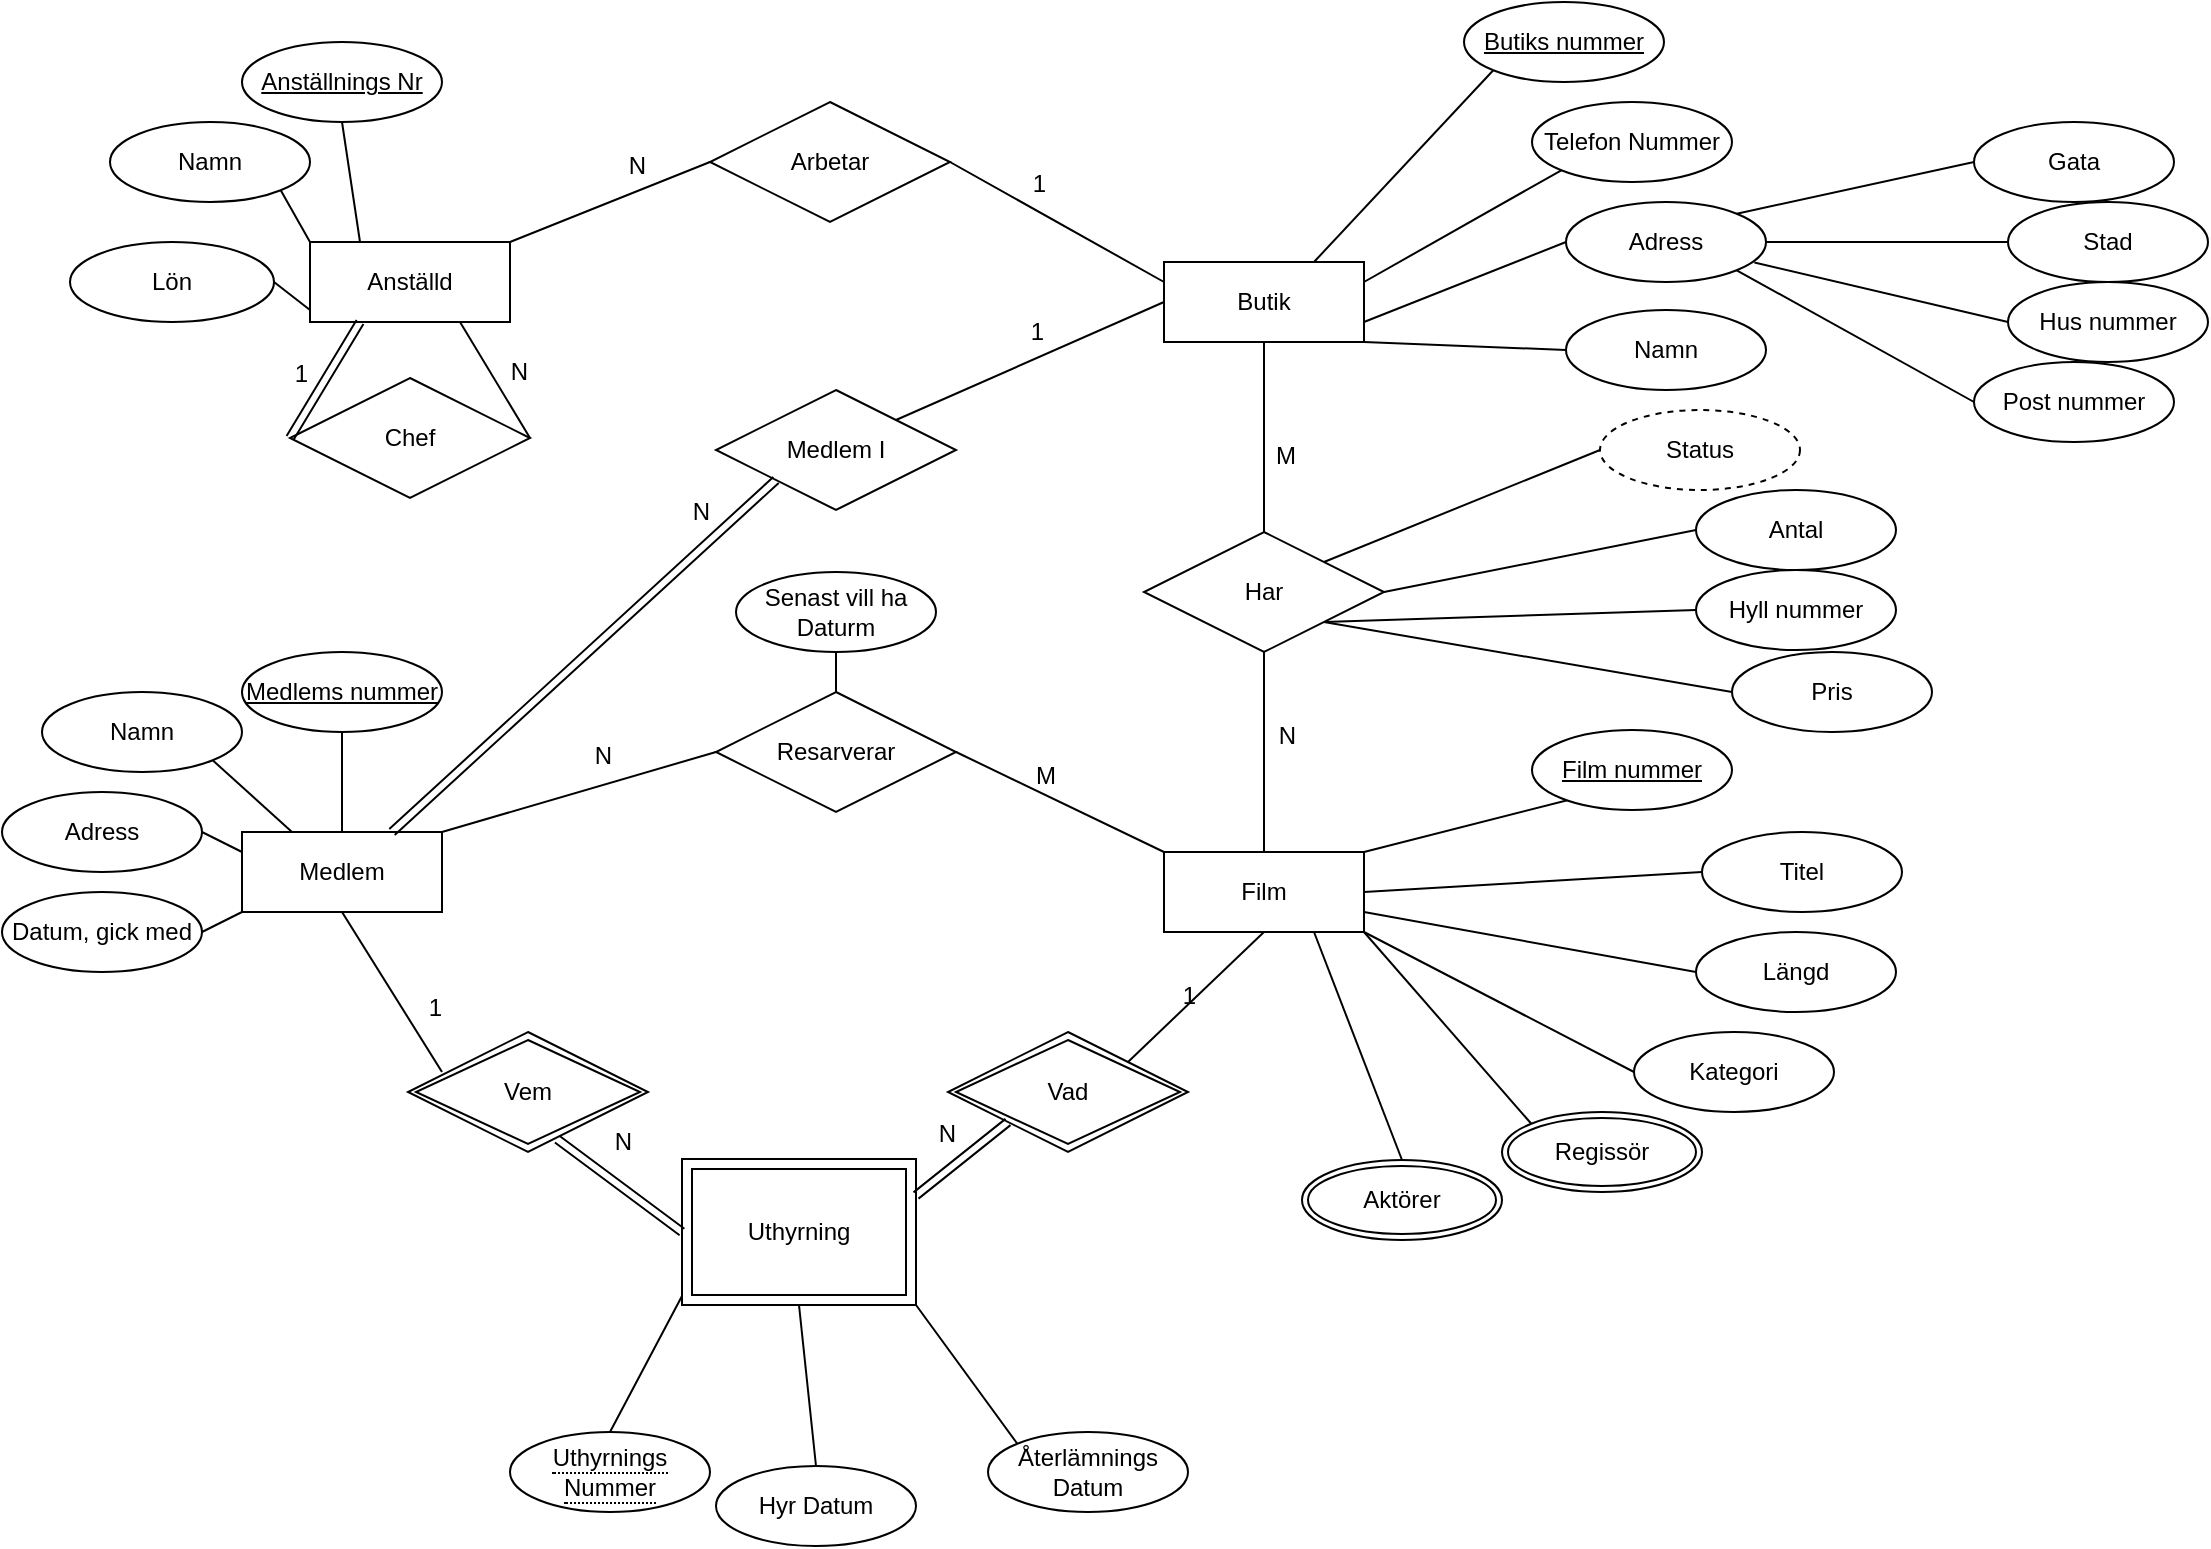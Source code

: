 <mxfile version="20.2.8" type="device"><diagram id="vg8-pCQorFsbrzL5642W" name="Page-1"><mxGraphModel dx="1883" dy="1154" grid="1" gridSize="17" guides="1" tooltips="1" connect="1" arrows="1" fold="1" page="0" pageScale="1" pageWidth="827" pageHeight="1169" background="none" math="0" shadow="0"><root><mxCell id="0"/><mxCell id="1" parent="0"/><mxCell id="2" value="Butik" style="whiteSpace=wrap;html=1;align=center;" parent="1" vertex="1"><mxGeometry x="394" y="95" width="100" height="40" as="geometry"/></mxCell><mxCell id="4" value="Anställd" style="whiteSpace=wrap;html=1;align=center;" parent="1" vertex="1"><mxGeometry x="-33" y="85" width="100" height="40" as="geometry"/></mxCell><mxCell id="5" value="Telefon Nummer" style="ellipse;whiteSpace=wrap;html=1;align=center;" parent="1" vertex="1"><mxGeometry x="578" y="15" width="100" height="40" as="geometry"/></mxCell><mxCell id="7" value="Butiks nummer" style="ellipse;whiteSpace=wrap;html=1;align=center;fontStyle=4;" parent="1" vertex="1"><mxGeometry x="544" y="-35" width="100" height="40" as="geometry"/></mxCell><mxCell id="15" value="" style="endArrow=none;html=1;rounded=0;exitX=1;exitY=0.25;exitDx=0;exitDy=0;entryX=0;entryY=1;entryDx=0;entryDy=0;" parent="1" source="2" target="5" edge="1"><mxGeometry relative="1" as="geometry"><mxPoint x="520" y="75" as="sourcePoint"/><mxPoint x="650" y="95" as="targetPoint"/></mxGeometry></mxCell><mxCell id="16" value="" style="endArrow=none;html=1;rounded=0;exitX=0.75;exitY=0;exitDx=0;exitDy=0;entryX=0;entryY=1;entryDx=0;entryDy=0;" parent="1" source="2" target="7" edge="1"><mxGeometry relative="1" as="geometry"><mxPoint x="470" y="65" as="sourcePoint"/><mxPoint x="740" y="125" as="targetPoint"/></mxGeometry></mxCell><mxCell id="19" value="Adress&lt;br&gt;" style="ellipse;whiteSpace=wrap;html=1;align=center;" parent="1" vertex="1"><mxGeometry x="595" y="65" width="100" height="40" as="geometry"/></mxCell><mxCell id="20" value="" style="endArrow=none;html=1;rounded=0;exitX=1;exitY=0.75;exitDx=0;exitDy=0;entryX=0;entryY=0.5;entryDx=0;entryDy=0;" parent="1" source="2" target="19" edge="1"><mxGeometry relative="1" as="geometry"><mxPoint x="520" y="95" as="sourcePoint"/><mxPoint x="630" y="85" as="targetPoint"/></mxGeometry></mxCell><mxCell id="23" value="Namn" style="ellipse;whiteSpace=wrap;html=1;align=center;" parent="1" vertex="1"><mxGeometry x="595" y="119" width="100" height="40" as="geometry"/></mxCell><mxCell id="24" value="Namn" style="ellipse;whiteSpace=wrap;html=1;align=center;" parent="1" vertex="1"><mxGeometry x="-133" y="25" width="100" height="40" as="geometry"/></mxCell><mxCell id="26" value="Lön" style="ellipse;whiteSpace=wrap;html=1;align=center;" parent="1" vertex="1"><mxGeometry x="-153" y="85" width="102" height="40" as="geometry"/></mxCell><mxCell id="27" value="&lt;u&gt;Anställnings Nr&lt;/u&gt;" style="ellipse;whiteSpace=wrap;html=1;align=center;" parent="1" vertex="1"><mxGeometry x="-67" y="-15" width="100" height="40" as="geometry"/></mxCell><mxCell id="28" value="Medlem&lt;br&gt;" style="whiteSpace=wrap;html=1;align=center;" parent="1" vertex="1"><mxGeometry x="-67" y="380" width="100" height="40" as="geometry"/></mxCell><mxCell id="29" value="Namn" style="ellipse;whiteSpace=wrap;html=1;align=center;" parent="1" vertex="1"><mxGeometry x="-167" y="310" width="100" height="40" as="geometry"/></mxCell><mxCell id="30" value="Adress" style="ellipse;whiteSpace=wrap;html=1;align=center;" parent="1" vertex="1"><mxGeometry x="-187" y="360" width="100" height="40" as="geometry"/></mxCell><mxCell id="31" value="Datum, gick med" style="ellipse;whiteSpace=wrap;html=1;align=center;" parent="1" vertex="1"><mxGeometry x="-187" y="410" width="100" height="40" as="geometry"/></mxCell><mxCell id="33" value="Film" style="whiteSpace=wrap;html=1;align=center;" parent="1" vertex="1"><mxGeometry x="394" y="390" width="100" height="40" as="geometry"/></mxCell><mxCell id="34" value="Titel" style="ellipse;whiteSpace=wrap;html=1;align=center;" parent="1" vertex="1"><mxGeometry x="663" y="380" width="100" height="40" as="geometry"/></mxCell><mxCell id="35" value="Längd" style="ellipse;whiteSpace=wrap;html=1;align=center;" parent="1" vertex="1"><mxGeometry x="660" y="430" width="100" height="40" as="geometry"/></mxCell><mxCell id="37" value="Kategori" style="ellipse;whiteSpace=wrap;html=1;align=center;" parent="1" vertex="1"><mxGeometry x="629" y="480" width="100" height="40" as="geometry"/></mxCell><mxCell id="44" value="" style="endArrow=none;html=1;rounded=0;exitX=1;exitY=1;exitDx=0;exitDy=0;entryX=0;entryY=0.5;entryDx=0;entryDy=0;" parent="1" source="2" target="23" edge="1"><mxGeometry relative="1" as="geometry"><mxPoint x="374" y="374" as="sourcePoint"/><mxPoint x="534" y="374" as="targetPoint"/></mxGeometry></mxCell><mxCell id="45" value="Har" style="shape=rhombus;perimeter=rhombusPerimeter;whiteSpace=wrap;html=1;align=center;" parent="1" vertex="1"><mxGeometry x="384" y="230" width="120" height="60" as="geometry"/></mxCell><mxCell id="46" value="Status" style="ellipse;whiteSpace=wrap;html=1;align=center;dashed=1;" parent="1" vertex="1"><mxGeometry x="612" y="169" width="100" height="40" as="geometry"/></mxCell><mxCell id="47" value="Antal" style="ellipse;whiteSpace=wrap;html=1;align=center;" parent="1" vertex="1"><mxGeometry x="660" y="209" width="100" height="40" as="geometry"/></mxCell><mxCell id="48" value="" style="endArrow=none;html=1;rounded=0;exitX=1;exitY=0.5;exitDx=0;exitDy=0;entryX=0;entryY=0.5;entryDx=0;entryDy=0;" parent="1" source="45" target="47" edge="1"><mxGeometry relative="1" as="geometry"><mxPoint x="374" y="374" as="sourcePoint"/><mxPoint x="534" y="374" as="targetPoint"/></mxGeometry></mxCell><mxCell id="49" value="" style="endArrow=none;html=1;rounded=0;exitX=1;exitY=0;exitDx=0;exitDy=0;entryX=0;entryY=0.5;entryDx=0;entryDy=0;" parent="1" source="45" target="46" edge="1"><mxGeometry relative="1" as="geometry"><mxPoint x="374" y="374" as="sourcePoint"/><mxPoint x="534" y="374" as="targetPoint"/></mxGeometry></mxCell><mxCell id="50" value="Resarverar" style="shape=rhombus;perimeter=rhombusPerimeter;whiteSpace=wrap;html=1;align=center;" parent="1" vertex="1"><mxGeometry x="170" y="310" width="120" height="60" as="geometry"/></mxCell><mxCell id="51" value="Senast vill ha Daturm" style="ellipse;whiteSpace=wrap;html=1;align=center;" parent="1" vertex="1"><mxGeometry x="180" y="250" width="100" height="40" as="geometry"/></mxCell><mxCell id="52" value="" style="endArrow=none;html=1;rounded=0;exitX=0.5;exitY=0;exitDx=0;exitDy=0;entryX=0.5;entryY=1;entryDx=0;entryDy=0;" parent="1" source="50" target="51" edge="1"><mxGeometry relative="1" as="geometry"><mxPoint x="374" y="374" as="sourcePoint"/><mxPoint x="534" y="374" as="targetPoint"/></mxGeometry></mxCell><mxCell id="56" value="" style="endArrow=none;html=1;rounded=0;entryX=0;entryY=0.5;entryDx=0;entryDy=0;exitX=1;exitY=0;exitDx=0;exitDy=0;" parent="1" source="28" target="50" edge="1"><mxGeometry relative="1" as="geometry"><mxPoint x="34" y="374" as="sourcePoint"/><mxPoint x="170" y="408" as="targetPoint"/></mxGeometry></mxCell><mxCell id="57" value="N" style="resizable=0;html=1;align=right;verticalAlign=bottom;" parent="56" connectable="0" vertex="1"><mxGeometry x="1" relative="1" as="geometry"><mxPoint x="-51" y="10" as="offset"/></mxGeometry></mxCell><mxCell id="58" value="" style="endArrow=none;html=1;rounded=0;exitX=1;exitY=0.5;exitDx=0;exitDy=0;entryX=0;entryY=0;entryDx=0;entryDy=0;" parent="1" source="50" target="33" edge="1"><mxGeometry relative="1" as="geometry"><mxPoint x="374" y="374" as="sourcePoint"/><mxPoint x="340" y="410" as="targetPoint"/></mxGeometry></mxCell><mxCell id="59" value="M" style="resizable=0;html=1;align=right;verticalAlign=bottom;" parent="58" connectable="0" vertex="1"><mxGeometry x="1" relative="1" as="geometry"><mxPoint x="-54" y="-30" as="offset"/></mxGeometry></mxCell><mxCell id="63" value="Uthyrning" style="shape=ext;margin=3;double=1;whiteSpace=wrap;html=1;align=center;" parent="1" vertex="1"><mxGeometry x="153" y="543.5" width="117" height="73" as="geometry"/></mxCell><mxCell id="64" value="" style="endArrow=none;html=1;rounded=0;exitX=0.5;exitY=0;exitDx=0;exitDy=0;" parent="1" source="82" edge="1"><mxGeometry relative="1" as="geometry"><mxPoint x="-83" y="697" as="sourcePoint"/><mxPoint x="153" y="612" as="targetPoint"/></mxGeometry></mxCell><mxCell id="65" value="" style="endArrow=none;html=1;rounded=0;entryX=0;entryY=0.5;entryDx=0;entryDy=0;exitX=1;exitY=1;exitDx=0;exitDy=0;" parent="1" source="45" target="83" edge="1"><mxGeometry relative="1" as="geometry"><mxPoint x="-83" y="646" as="sourcePoint"/><mxPoint x="77" y="646" as="targetPoint"/></mxGeometry></mxCell><mxCell id="73" value="" style="endArrow=none;html=1;rounded=0;entryX=0;entryY=0.5;entryDx=0;entryDy=0;exitX=0.5;exitY=1;exitDx=0;exitDy=0;" parent="1" source="28" edge="1"><mxGeometry relative="1" as="geometry"><mxPoint x="-34" y="459" as="sourcePoint"/><mxPoint x="33" y="500" as="targetPoint"/></mxGeometry></mxCell><mxCell id="74" value="1" style="resizable=0;html=1;align=right;verticalAlign=bottom;" parent="73" connectable="0" vertex="1"><mxGeometry x="1" relative="1" as="geometry"><mxPoint y="-24" as="offset"/></mxGeometry></mxCell><mxCell id="75" value="" style="endArrow=none;html=1;rounded=0;entryX=0.5;entryY=1;entryDx=0;entryDy=0;exitX=1;exitY=0;exitDx=0;exitDy=0;" parent="1" source="27kniB9YKNRhUeFcCWBw-136" target="33" edge="1"><mxGeometry relative="1" as="geometry"><mxPoint x="336" y="440" as="sourcePoint"/><mxPoint x="466" y="459" as="targetPoint"/></mxGeometry></mxCell><mxCell id="76" value="1" style="resizable=0;html=1;align=right;verticalAlign=bottom;" parent="75" connectable="0" vertex="1"><mxGeometry x="1" relative="1" as="geometry"><mxPoint x="-33" y="40" as="offset"/></mxGeometry></mxCell><mxCell id="77" value="" style="endArrow=none;html=1;rounded=0;exitX=0.5;exitY=1;exitDx=0;exitDy=0;entryX=0.5;entryY=0;entryDx=0;entryDy=0;" parent="1" source="45" target="33" edge="1"><mxGeometry relative="1" as="geometry"><mxPoint x="391" y="340" as="sourcePoint"/><mxPoint x="551" y="340" as="targetPoint"/></mxGeometry></mxCell><mxCell id="78" value="N" style="resizable=0;html=1;align=right;verticalAlign=bottom;" parent="77" connectable="0" vertex="1"><mxGeometry x="1" relative="1" as="geometry"><mxPoint x="16" y="-50" as="offset"/></mxGeometry></mxCell><mxCell id="79" value="" style="endArrow=none;html=1;rounded=0;exitX=0.5;exitY=1;exitDx=0;exitDy=0;entryX=0.5;entryY=0;entryDx=0;entryDy=0;" parent="1" source="2" target="45" edge="1"><mxGeometry relative="1" as="geometry"><mxPoint x="357" y="187" as="sourcePoint"/><mxPoint x="444" y="221" as="targetPoint"/></mxGeometry></mxCell><mxCell id="80" value="M" style="resizable=0;html=1;align=right;verticalAlign=bottom;" parent="79" connectable="0" vertex="1"><mxGeometry x="1" relative="1" as="geometry"><mxPoint x="16" y="-30" as="offset"/></mxGeometry></mxCell><mxCell id="82" value="&lt;span style=&quot;border-bottom: 1px dotted&quot;&gt;Uthyrnings Nummer&lt;/span&gt;" style="ellipse;whiteSpace=wrap;html=1;align=center;" parent="1" vertex="1"><mxGeometry x="67" y="680" width="100" height="40" as="geometry"/></mxCell><mxCell id="83" value="Pris" style="ellipse;whiteSpace=wrap;html=1;align=center;" parent="1" vertex="1"><mxGeometry x="678" y="290" width="100" height="40" as="geometry"/></mxCell><mxCell id="84" value="Hyr Datum" style="ellipse;whiteSpace=wrap;html=1;align=center;" parent="1" vertex="1"><mxGeometry x="170" y="697" width="100" height="40" as="geometry"/></mxCell><mxCell id="85" value="Återlämnings Datum" style="ellipse;whiteSpace=wrap;html=1;align=center;" parent="1" vertex="1"><mxGeometry x="306" y="680" width="100" height="40" as="geometry"/></mxCell><mxCell id="86" value="" style="endArrow=none;html=1;rounded=0;entryX=0.5;entryY=1;entryDx=0;entryDy=0;exitX=0.5;exitY=0;exitDx=0;exitDy=0;" parent="1" source="84" target="63" edge="1"><mxGeometry relative="1" as="geometry"><mxPoint x="167" y="700" as="sourcePoint"/><mxPoint x="327" y="700" as="targetPoint"/></mxGeometry></mxCell><mxCell id="87" value="" style="endArrow=none;html=1;rounded=0;exitX=1;exitY=1;exitDx=0;exitDy=0;entryX=0;entryY=0;entryDx=0;entryDy=0;" parent="1" source="63" target="85" edge="1"><mxGeometry relative="1" as="geometry"><mxPoint x="221" y="663" as="sourcePoint"/><mxPoint x="381" y="663" as="targetPoint"/></mxGeometry></mxCell><mxCell id="88" value="" style="endArrow=none;html=1;rounded=0;exitX=1;exitY=0.5;exitDx=0;exitDy=0;entryX=0;entryY=1;entryDx=0;entryDy=0;" parent="1" source="31" target="28" edge="1"><mxGeometry relative="1" as="geometry"><mxPoint x="-255" y="493" as="sourcePoint"/><mxPoint x="-68" y="408" as="targetPoint"/></mxGeometry></mxCell><mxCell id="89" value="" style="endArrow=none;html=1;rounded=0;exitX=1;exitY=0.5;exitDx=0;exitDy=0;entryX=0;entryY=0.25;entryDx=0;entryDy=0;" parent="1" source="30" target="28" edge="1"><mxGeometry relative="1" as="geometry"><mxPoint x="-255" y="561" as="sourcePoint"/><mxPoint x="-95" y="561" as="targetPoint"/></mxGeometry></mxCell><mxCell id="90" value="" style="endArrow=none;html=1;rounded=0;exitX=0.5;exitY=1;exitDx=0;exitDy=0;" parent="1" source="27kniB9YKNRhUeFcCWBw-144" target="28" edge="1"><mxGeometry relative="1" as="geometry"><mxPoint x="-17.0" y="340" as="sourcePoint"/><mxPoint x="-17" y="374" as="targetPoint"/></mxGeometry></mxCell><mxCell id="91" value="" style="endArrow=none;html=1;rounded=0;exitX=1;exitY=1;exitDx=0;exitDy=0;entryX=0.25;entryY=0;entryDx=0;entryDy=0;" parent="1" source="29" target="28" edge="1"><mxGeometry relative="1" as="geometry"><mxPoint x="-204" y="646" as="sourcePoint"/><mxPoint x="-44" y="646" as="targetPoint"/></mxGeometry></mxCell><mxCell id="92" value="" style="endArrow=none;html=1;rounded=0;exitX=1;exitY=0;exitDx=0;exitDy=0;entryX=0;entryY=0.5;entryDx=0;entryDy=0;" parent="1" source="33" edge="1"><mxGeometry relative="1" as="geometry"><mxPoint x="510" y="391" as="sourcePoint"/><mxPoint x="612" y="360" as="targetPoint"/></mxGeometry></mxCell><mxCell id="93" value="" style="endArrow=none;html=1;rounded=0;exitX=1;exitY=0.5;exitDx=0;exitDy=0;entryX=0;entryY=0.5;entryDx=0;entryDy=0;" parent="1" source="33" target="34" edge="1"><mxGeometry relative="1" as="geometry"><mxPoint x="833" y="357" as="sourcePoint"/><mxPoint x="993" y="357" as="targetPoint"/></mxGeometry></mxCell><mxCell id="94" value="" style="endArrow=none;html=1;rounded=0;exitX=1;exitY=0.75;exitDx=0;exitDy=0;entryX=0;entryY=0.5;entryDx=0;entryDy=0;" parent="1" source="33" target="35" edge="1"><mxGeometry relative="1" as="geometry"><mxPoint x="850" y="459" as="sourcePoint"/><mxPoint x="1010" y="459" as="targetPoint"/></mxGeometry></mxCell><mxCell id="95" value="" style="endArrow=none;html=1;rounded=0;exitX=1;exitY=1;exitDx=0;exitDy=0;entryX=0;entryY=0.5;entryDx=0;entryDy=0;" parent="1" source="33" target="37" edge="1"><mxGeometry relative="1" as="geometry"><mxPoint x="833" y="544" as="sourcePoint"/><mxPoint x="993" y="544" as="targetPoint"/></mxGeometry></mxCell><mxCell id="96" value="Regissör" style="ellipse;shape=doubleEllipse;margin=3;whiteSpace=wrap;html=1;align=center;" parent="1" vertex="1"><mxGeometry x="563" y="520" width="100" height="40" as="geometry"/></mxCell><mxCell id="97" value="Aktörer" style="ellipse;shape=doubleEllipse;margin=3;whiteSpace=wrap;html=1;align=center;" parent="1" vertex="1"><mxGeometry x="463" y="544" width="100" height="40" as="geometry"/></mxCell><mxCell id="98" value="" style="endArrow=none;html=1;rounded=0;exitX=1;exitY=1;exitDx=0;exitDy=0;entryX=0;entryY=0;entryDx=0;entryDy=0;" parent="1" source="33" target="96" edge="1"><mxGeometry relative="1" as="geometry"><mxPoint x="493" y="476" as="sourcePoint"/><mxPoint x="653" y="476" as="targetPoint"/></mxGeometry></mxCell><mxCell id="99" value="" style="endArrow=none;html=1;rounded=0;exitX=0.5;exitY=0;exitDx=0;exitDy=0;entryX=0.75;entryY=1;entryDx=0;entryDy=0;" parent="1" source="97" target="33" edge="1"><mxGeometry relative="1" as="geometry"><mxPoint x="408" y="493" as="sourcePoint"/><mxPoint x="568" y="493" as="targetPoint"/></mxGeometry></mxCell><mxCell id="100" value="Arbetar" style="shape=rhombus;perimeter=rhombusPerimeter;whiteSpace=wrap;html=1;align=center;" parent="1" vertex="1"><mxGeometry x="167" y="15" width="120" height="60" as="geometry"/></mxCell><mxCell id="101" value="Medlem I" style="shape=rhombus;perimeter=rhombusPerimeter;whiteSpace=wrap;html=1;align=center;" parent="1" vertex="1"><mxGeometry x="170" y="159" width="120" height="60" as="geometry"/></mxCell><mxCell id="104" value="" style="endArrow=none;html=1;rounded=0;exitX=1;exitY=0;exitDx=0;exitDy=0;entryX=0;entryY=0.5;entryDx=0;entryDy=0;" parent="1" source="101" target="2" edge="1"><mxGeometry relative="1" as="geometry"><mxPoint x="255" y="136" as="sourcePoint"/><mxPoint x="415" y="136" as="targetPoint"/></mxGeometry></mxCell><mxCell id="105" value="1" style="resizable=0;html=1;align=right;verticalAlign=bottom;" parent="104" connectable="0" vertex="1"><mxGeometry x="1" relative="1" as="geometry"><mxPoint x="-60" y="24" as="offset"/></mxGeometry></mxCell><mxCell id="106" value="" style="endArrow=none;html=1;rounded=0;entryX=1;entryY=1;entryDx=0;entryDy=0;exitX=0;exitY=0;exitDx=0;exitDy=0;" parent="1" source="4" target="24" edge="1"><mxGeometry relative="1" as="geometry"><mxPoint x="-51" y="119" as="sourcePoint"/><mxPoint x="109" y="119" as="targetPoint"/></mxGeometry></mxCell><mxCell id="107" value="" style="endArrow=none;html=1;rounded=0;entryX=0;entryY=0.5;entryDx=0;entryDy=0;exitX=1;exitY=0.5;exitDx=0;exitDy=0;" parent="1" source="26" target="4" edge="1"><mxGeometry relative="1" as="geometry"><mxPoint x="-306" y="255" as="sourcePoint"/><mxPoint x="-146" y="255" as="targetPoint"/><Array as="points"><mxPoint x="-33" y="119"/></Array></mxGeometry></mxCell><mxCell id="108" value="" style="endArrow=none;html=1;rounded=0;exitX=0.5;exitY=1;exitDx=0;exitDy=0;entryX=0.25;entryY=0;entryDx=0;entryDy=0;" parent="1" source="27" target="4" edge="1"><mxGeometry relative="1" as="geometry"><mxPoint x="-34" y="51" as="sourcePoint"/><mxPoint x="126" y="51" as="targetPoint"/></mxGeometry></mxCell><mxCell id="110" value="" style="endArrow=none;html=1;rounded=0;exitX=1;exitY=0;exitDx=0;exitDy=0;entryX=0;entryY=0.5;entryDx=0;entryDy=0;" parent="1" source="4" target="100" edge="1"><mxGeometry relative="1" as="geometry"><mxPoint x="68" y="102" as="sourcePoint"/><mxPoint x="228" y="102" as="targetPoint"/></mxGeometry></mxCell><mxCell id="111" value="N" style="resizable=0;html=1;align=right;verticalAlign=bottom;" parent="110" connectable="0" vertex="1"><mxGeometry x="1" relative="1" as="geometry"><mxPoint x="-31" y="10" as="offset"/></mxGeometry></mxCell><mxCell id="112" value="" style="endArrow=none;html=1;rounded=0;exitX=1;exitY=0.5;exitDx=0;exitDy=0;entryX=0;entryY=0.25;entryDx=0;entryDy=0;" parent="1" source="100" target="2" edge="1"><mxGeometry relative="1" as="geometry"><mxPoint x="323" y="68" as="sourcePoint"/><mxPoint x="483" y="68" as="targetPoint"/></mxGeometry></mxCell><mxCell id="113" value="1" style="resizable=0;html=1;align=right;verticalAlign=bottom;" parent="112" connectable="0" vertex="1"><mxGeometry x="1" relative="1" as="geometry"><mxPoint x="-58" y="-40" as="offset"/></mxGeometry></mxCell><mxCell id="114" value="Chef" style="shape=rhombus;perimeter=rhombusPerimeter;whiteSpace=wrap;html=1;align=center;" parent="1" vertex="1"><mxGeometry x="-43" y="153" width="120" height="60" as="geometry"/></mxCell><mxCell id="115" value="" style="shape=link;html=1;rounded=0;entryX=0.25;entryY=1;entryDx=0;entryDy=0;exitX=0;exitY=0.5;exitDx=0;exitDy=0;" parent="1" source="114" target="4" edge="1"><mxGeometry relative="1" as="geometry"><mxPoint x="-51" y="187" as="sourcePoint"/><mxPoint x="-34" y="119" as="targetPoint"/></mxGeometry></mxCell><mxCell id="116" value="1" style="resizable=0;html=1;align=right;verticalAlign=bottom;" parent="115" connectable="0" vertex="1"><mxGeometry x="1" relative="1" as="geometry"><mxPoint x="-25" y="34" as="offset"/></mxGeometry></mxCell><mxCell id="117" value="" style="endArrow=none;html=1;rounded=0;exitX=0.75;exitY=1;exitDx=0;exitDy=0;entryX=1;entryY=0.5;entryDx=0;entryDy=0;" parent="1" source="4" target="114" edge="1"><mxGeometry relative="1" as="geometry"><mxPoint x="51" y="153" as="sourcePoint"/><mxPoint x="211" y="153" as="targetPoint"/></mxGeometry></mxCell><mxCell id="118" value="N" style="resizable=0;html=1;align=right;verticalAlign=bottom;" parent="117" connectable="0" vertex="1"><mxGeometry x="1" relative="1" as="geometry"><mxPoint y="-24" as="offset"/></mxGeometry></mxCell><mxCell id="119" value="Gata" style="ellipse;whiteSpace=wrap;html=1;align=center;" parent="1" vertex="1"><mxGeometry x="799" y="25" width="100" height="40" as="geometry"/></mxCell><mxCell id="120" value="Stad" style="ellipse;whiteSpace=wrap;html=1;align=center;" parent="1" vertex="1"><mxGeometry x="816" y="65" width="100" height="40" as="geometry"/></mxCell><mxCell id="121" value="Hus nummer" style="ellipse;whiteSpace=wrap;html=1;align=center;" parent="1" vertex="1"><mxGeometry x="816" y="105" width="100" height="40" as="geometry"/></mxCell><mxCell id="122" value="Post nummer" style="ellipse;whiteSpace=wrap;html=1;align=center;" parent="1" vertex="1"><mxGeometry x="799" y="145" width="100" height="40" as="geometry"/></mxCell><mxCell id="123" value="" style="endArrow=none;html=1;rounded=0;exitX=0.942;exitY=0.756;exitDx=0;exitDy=0;exitPerimeter=0;entryX=0;entryY=0.5;entryDx=0;entryDy=0;" parent="1" source="19" target="121" edge="1"><mxGeometry relative="1" as="geometry"><mxPoint x="731" y="187" as="sourcePoint"/><mxPoint x="891" y="187" as="targetPoint"/></mxGeometry></mxCell><mxCell id="124" value="" style="endArrow=none;html=1;rounded=0;exitX=1;exitY=0.5;exitDx=0;exitDy=0;entryX=0;entryY=0.5;entryDx=0;entryDy=0;" parent="1" source="19" target="120" edge="1"><mxGeometry relative="1" as="geometry"><mxPoint x="731" y="204" as="sourcePoint"/><mxPoint x="891" y="204" as="targetPoint"/></mxGeometry></mxCell><mxCell id="125" value="" style="endArrow=none;html=1;rounded=0;exitX=1;exitY=0;exitDx=0;exitDy=0;entryX=0;entryY=0.5;entryDx=0;entryDy=0;" parent="1" source="19" target="119" edge="1"><mxGeometry relative="1" as="geometry"><mxPoint x="731" y="221" as="sourcePoint"/><mxPoint x="891" y="221" as="targetPoint"/></mxGeometry></mxCell><mxCell id="126" value="" style="endArrow=none;html=1;rounded=0;exitX=1;exitY=1;exitDx=0;exitDy=0;entryX=0;entryY=0.5;entryDx=0;entryDy=0;" parent="1" source="19" target="122" edge="1"><mxGeometry relative="1" as="geometry"><mxPoint x="731" y="238" as="sourcePoint"/><mxPoint x="891" y="238" as="targetPoint"/></mxGeometry></mxCell><mxCell id="135" value="Hyll nummer" style="ellipse;whiteSpace=wrap;html=1;align=center;" parent="1" vertex="1"><mxGeometry x="660" y="249" width="100" height="40" as="geometry"/></mxCell><mxCell id="136" value="" style="endArrow=none;html=1;rounded=0;exitX=1;exitY=1;exitDx=0;exitDy=0;entryX=0;entryY=0.5;entryDx=0;entryDy=0;" parent="1" source="45" target="135" edge="1"><mxGeometry relative="1" as="geometry"><mxPoint x="510" y="272" as="sourcePoint"/><mxPoint x="670" y="272" as="targetPoint"/></mxGeometry></mxCell><mxCell id="27kniB9YKNRhUeFcCWBw-136" value="Vad" style="shape=rhombus;double=1;perimeter=rhombusPerimeter;whiteSpace=wrap;html=1;align=center;" vertex="1" parent="1"><mxGeometry x="286" y="480" width="120" height="60" as="geometry"/></mxCell><mxCell id="27kniB9YKNRhUeFcCWBw-137" value="&lt;div&gt;Vem&lt;/div&gt;" style="shape=rhombus;double=1;perimeter=rhombusPerimeter;whiteSpace=wrap;html=1;align=center;" vertex="1" parent="1"><mxGeometry x="16" y="480" width="120" height="60" as="geometry"/></mxCell><mxCell id="27kniB9YKNRhUeFcCWBw-138" value="" style="shape=link;html=1;rounded=0;exitX=0;exitY=0.5;exitDx=0;exitDy=0;entryX=0.622;entryY=0.894;entryDx=0;entryDy=0;entryPerimeter=0;" edge="1" parent="1" source="63" target="27kniB9YKNRhUeFcCWBw-137"><mxGeometry relative="1" as="geometry"><mxPoint x="-238" y="612" as="sourcePoint"/><mxPoint x="-78" y="612" as="targetPoint"/></mxGeometry></mxCell><mxCell id="27kniB9YKNRhUeFcCWBw-139" value="N" style="resizable=0;html=1;align=right;verticalAlign=bottom;" connectable="0" vertex="1" parent="27kniB9YKNRhUeFcCWBw-138"><mxGeometry x="1" relative="1" as="geometry"><mxPoint x="38" y="10" as="offset"/></mxGeometry></mxCell><mxCell id="27kniB9YKNRhUeFcCWBw-140" value="" style="shape=link;html=1;rounded=0;exitX=1;exitY=0.25;exitDx=0;exitDy=0;entryX=0;entryY=1;entryDx=0;entryDy=0;" edge="1" parent="1" source="63" target="27kniB9YKNRhUeFcCWBw-136"><mxGeometry relative="1" as="geometry"><mxPoint x="357" y="595" as="sourcePoint"/><mxPoint x="517" y="595" as="targetPoint"/></mxGeometry></mxCell><mxCell id="27kniB9YKNRhUeFcCWBw-141" value="N" style="resizable=0;html=1;align=right;verticalAlign=bottom;" connectable="0" vertex="1" parent="27kniB9YKNRhUeFcCWBw-140"><mxGeometry x="1" relative="1" as="geometry"><mxPoint x="-26" y="15" as="offset"/></mxGeometry></mxCell><mxCell id="27kniB9YKNRhUeFcCWBw-142" value="" style="shape=link;html=1;rounded=0;exitX=0.75;exitY=0;exitDx=0;exitDy=0;entryX=0;entryY=1;entryDx=0;entryDy=0;" edge="1" parent="1" source="28" target="101"><mxGeometry relative="1" as="geometry"><mxPoint x="-17" y="238" as="sourcePoint"/><mxPoint x="143" y="238" as="targetPoint"/></mxGeometry></mxCell><mxCell id="27kniB9YKNRhUeFcCWBw-143" value="N" style="resizable=0;html=1;align=right;verticalAlign=bottom;" connectable="0" vertex="1" parent="27kniB9YKNRhUeFcCWBw-142"><mxGeometry x="1" relative="1" as="geometry"><mxPoint x="-33" y="25" as="offset"/></mxGeometry></mxCell><mxCell id="27kniB9YKNRhUeFcCWBw-144" value="Medlems nummer" style="ellipse;whiteSpace=wrap;html=1;align=center;fontStyle=4;" vertex="1" parent="1"><mxGeometry x="-67" y="290" width="100" height="40" as="geometry"/></mxCell><mxCell id="27kniB9YKNRhUeFcCWBw-147" value="Film nummer" style="ellipse;whiteSpace=wrap;html=1;align=center;fontStyle=4;" vertex="1" parent="1"><mxGeometry x="578" y="329" width="100" height="40" as="geometry"/></mxCell></root></mxGraphModel></diagram></mxfile>